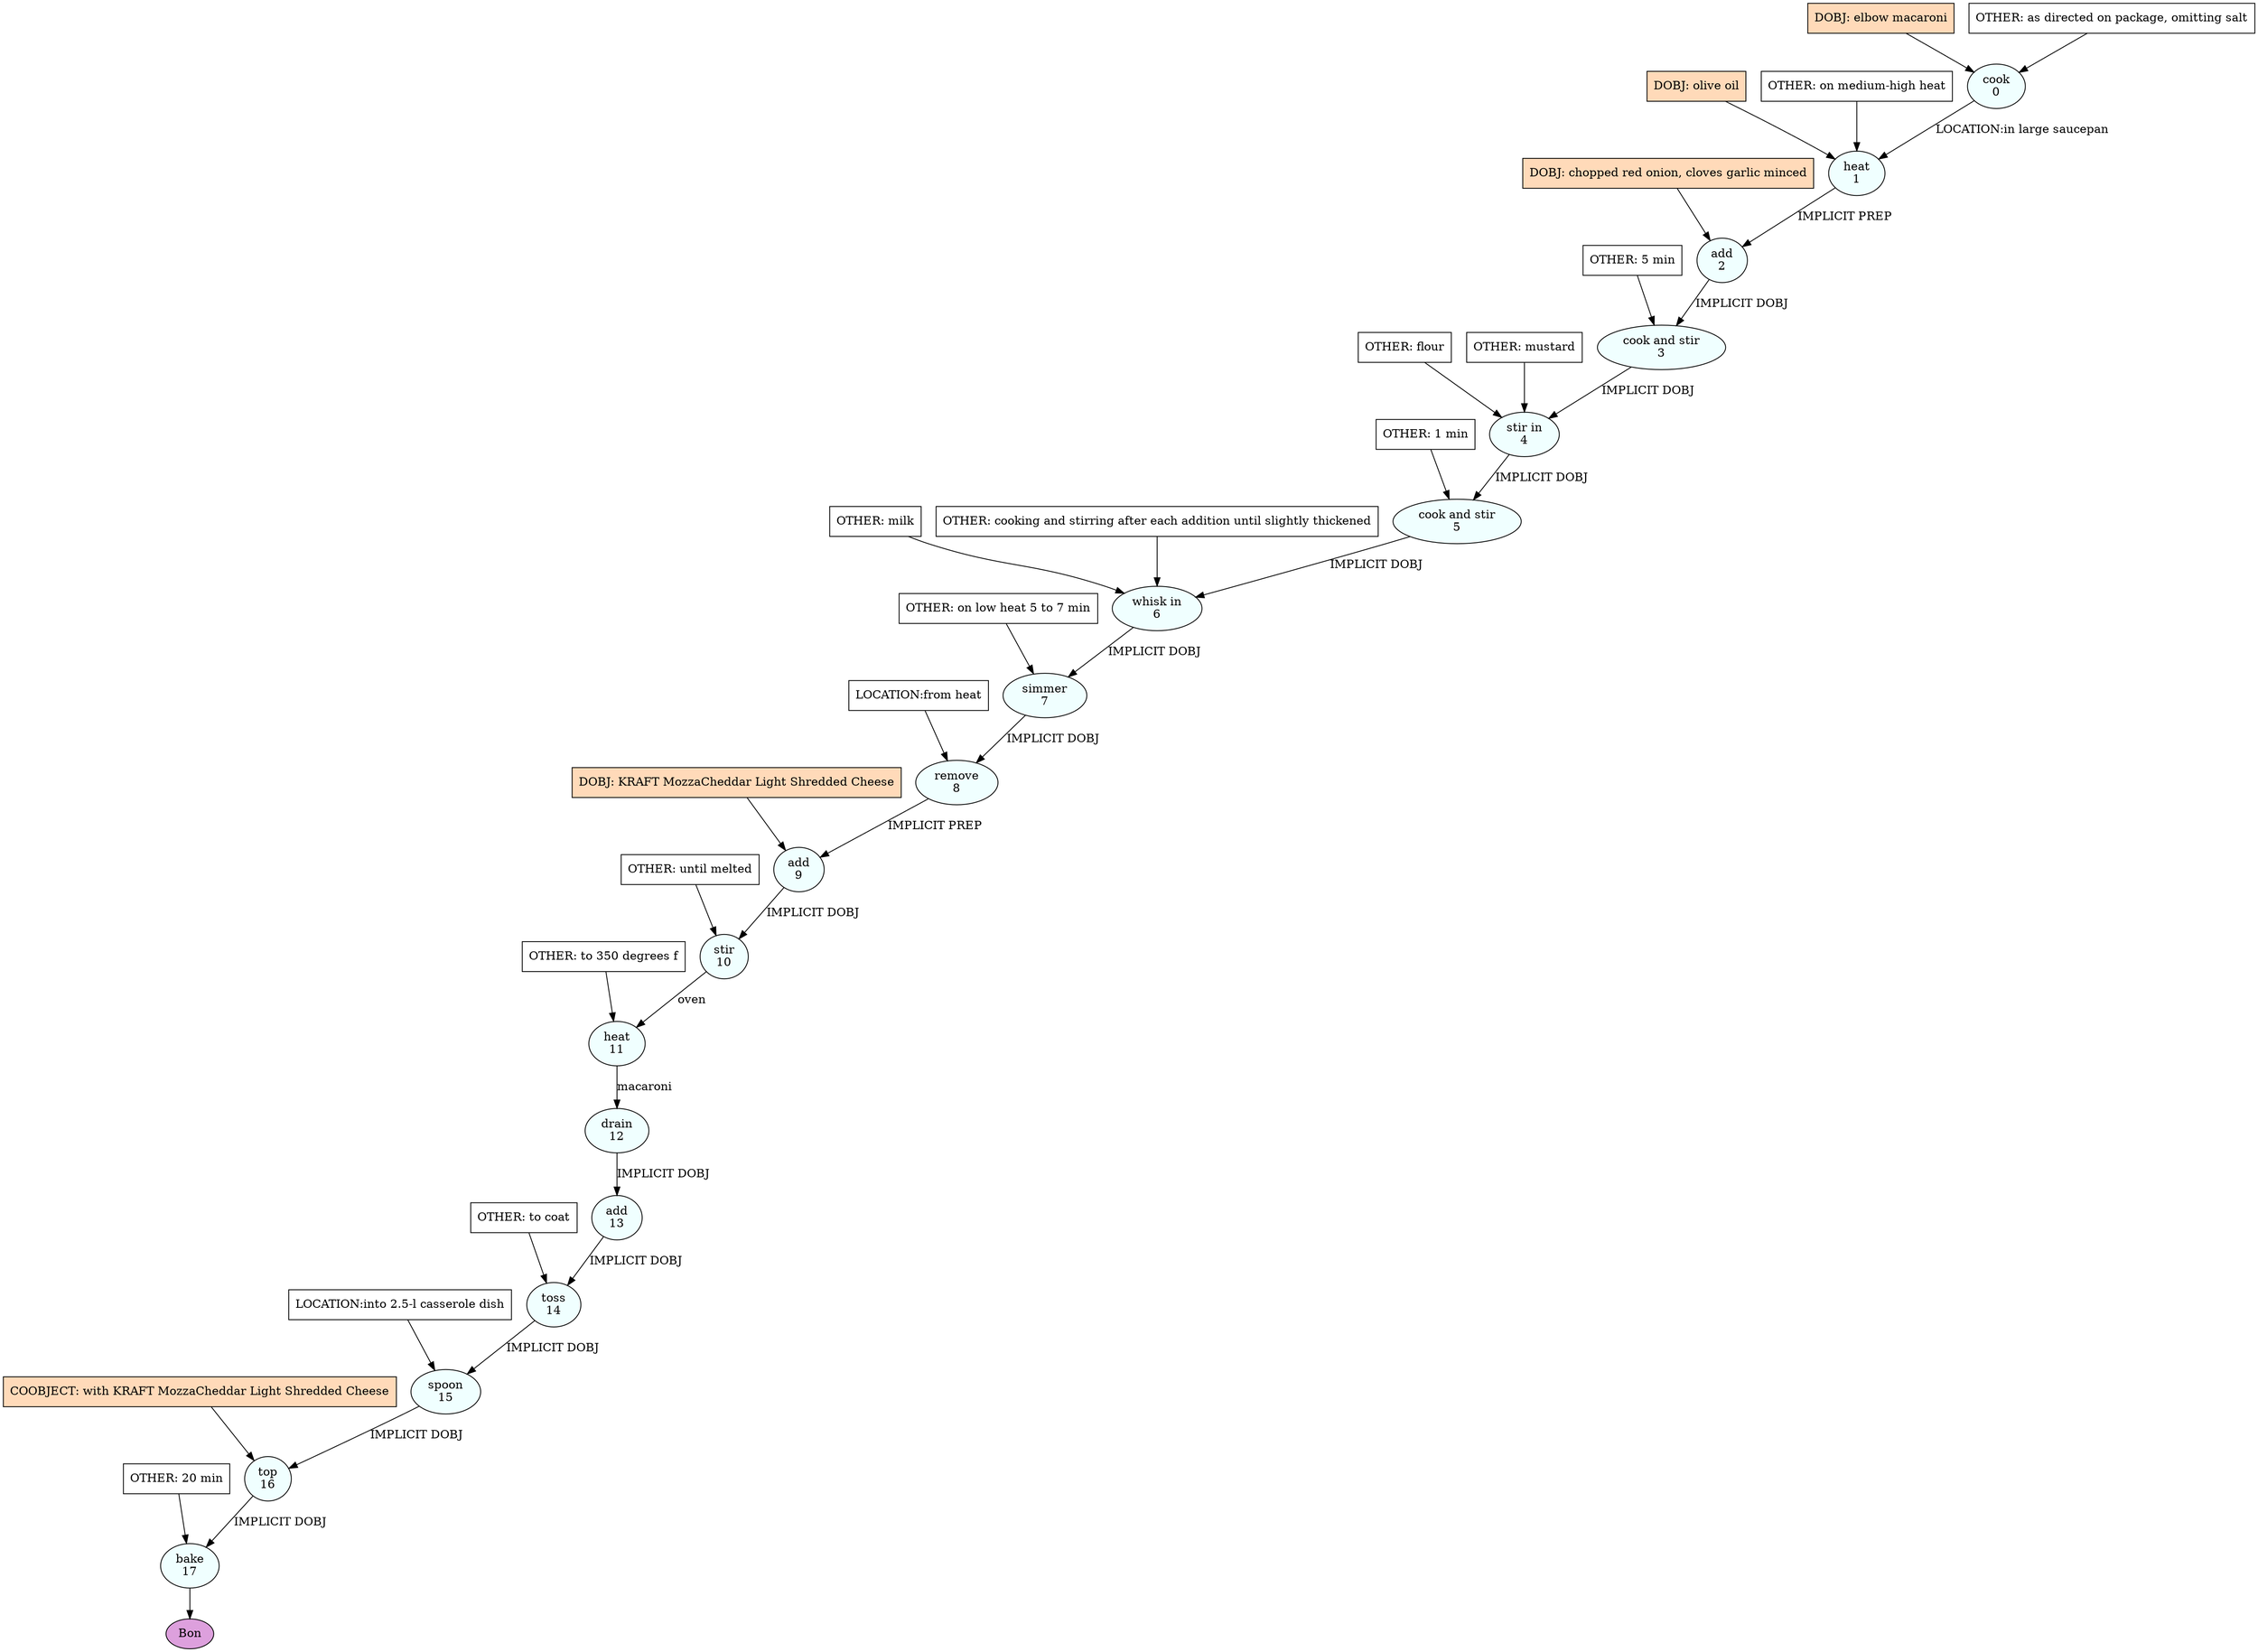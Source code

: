digraph recipe {
E0[label="cook
0", shape=oval, style=filled, fillcolor=azure]
E1[label="heat
1", shape=oval, style=filled, fillcolor=azure]
E2[label="add
2", shape=oval, style=filled, fillcolor=azure]
E3[label="cook and stir
3", shape=oval, style=filled, fillcolor=azure]
E4[label="stir in
4", shape=oval, style=filled, fillcolor=azure]
E5[label="cook and stir
5", shape=oval, style=filled, fillcolor=azure]
E6[label="whisk in
6", shape=oval, style=filled, fillcolor=azure]
E7[label="simmer
7", shape=oval, style=filled, fillcolor=azure]
E8[label="remove
8", shape=oval, style=filled, fillcolor=azure]
E9[label="add
9", shape=oval, style=filled, fillcolor=azure]
E10[label="stir
10", shape=oval, style=filled, fillcolor=azure]
E11[label="heat
11", shape=oval, style=filled, fillcolor=azure]
E12[label="drain
12", shape=oval, style=filled, fillcolor=azure]
E13[label="add
13", shape=oval, style=filled, fillcolor=azure]
E14[label="toss
14", shape=oval, style=filled, fillcolor=azure]
E15[label="spoon
15", shape=oval, style=filled, fillcolor=azure]
E16[label="top
16", shape=oval, style=filled, fillcolor=azure]
E17[label="bake
17", shape=oval, style=filled, fillcolor=azure]
D0[label="DOBJ: elbow macaroni", shape=box, style=filled, fillcolor=peachpuff]
D0 -> E0
O0_0[label="OTHER: as directed on package, omitting salt", shape=box, style=filled, fillcolor=white]
O0_0 -> E0
D1_ing[label="DOBJ: olive oil", shape=box, style=filled, fillcolor=peachpuff]
D1_ing -> E1
E0 -> E1 [label="LOCATION:in large saucepan"]
O1_0_0[label="OTHER: on medium-high heat", shape=box, style=filled, fillcolor=white]
O1_0_0 -> E1
D2_ing[label="DOBJ: chopped red onion, cloves garlic minced", shape=box, style=filled, fillcolor=peachpuff]
D2_ing -> E2
E1 -> E2 [label="IMPLICIT PREP"]
E2 -> E3 [label="IMPLICIT DOBJ"]
O3_0_0[label="OTHER: 5 min", shape=box, style=filled, fillcolor=white]
O3_0_0 -> E3
E3 -> E4 [label="IMPLICIT DOBJ"]
O4_0_0[label="OTHER: flour", shape=box, style=filled, fillcolor=white]
O4_0_0 -> E4
O4_1_0[label="OTHER: mustard", shape=box, style=filled, fillcolor=white]
O4_1_0 -> E4
E4 -> E5 [label="IMPLICIT DOBJ"]
O5_0_0[label="OTHER: 1 min", shape=box, style=filled, fillcolor=white]
O5_0_0 -> E5
E5 -> E6 [label="IMPLICIT DOBJ"]
O6_0_0[label="OTHER: milk", shape=box, style=filled, fillcolor=white]
O6_0_0 -> E6
O6_1_0[label="OTHER: cooking and stirring after each addition until slightly thickened", shape=box, style=filled, fillcolor=white]
O6_1_0 -> E6
E6 -> E7 [label="IMPLICIT DOBJ"]
O7_0_0[label="OTHER: on low heat 5 to 7 min", shape=box, style=filled, fillcolor=white]
O7_0_0 -> E7
E7 -> E8 [label="IMPLICIT DOBJ"]
P8_0_0[label="LOCATION:from heat", shape=box, style=filled, fillcolor=white]
P8_0_0 -> E8
D9_ing[label="DOBJ: KRAFT MozzaCheddar Light Shredded Cheese", shape=box, style=filled, fillcolor=peachpuff]
D9_ing -> E9
E8 -> E9 [label="IMPLICIT PREP"]
E9 -> E10 [label="IMPLICIT DOBJ"]
O10_0_0[label="OTHER: until melted", shape=box, style=filled, fillcolor=white]
O10_0_0 -> E10
E10 -> E11 [label="oven"]
O11_0_0[label="OTHER: to 350 degrees f", shape=box, style=filled, fillcolor=white]
O11_0_0 -> E11
E11 -> E12 [label="macaroni"]
E12 -> E13 [label="IMPLICIT DOBJ"]
E13 -> E14 [label="IMPLICIT DOBJ"]
O14_0_0[label="OTHER: to coat", shape=box, style=filled, fillcolor=white]
O14_0_0 -> E14
E14 -> E15 [label="IMPLICIT DOBJ"]
P15_0_0[label="LOCATION:into 2.5-l casserole dish", shape=box, style=filled, fillcolor=white]
P15_0_0 -> E15
E15 -> E16 [label="IMPLICIT DOBJ"]
P16_0_ing[label="COOBJECT: with KRAFT MozzaCheddar Light Shredded Cheese", shape=box, style=filled, fillcolor=peachpuff]
P16_0_ing -> E16
E16 -> E17 [label="IMPLICIT DOBJ"]
O17_0_0[label="OTHER: 20 min", shape=box, style=filled, fillcolor=white]
O17_0_0 -> E17
EOR[label="Bon", shape=oval, style=filled, fillcolor=plum]
E17 -> EOR
}
